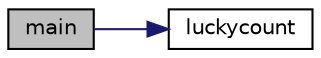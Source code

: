 digraph "main"
{
 // LATEX_PDF_SIZE
  edge [fontname="Helvetica",fontsize="10",labelfontname="Helvetica",labelfontsize="10"];
  node [fontname="Helvetica",fontsize="10",shape=record];
  rankdir="LR";
  Node1 [label="main",height=0.2,width=0.4,color="black", fillcolor="grey75", style="filled", fontcolor="black",tooltip="Це звичайний int main, у якому вказуюється шестизначне число, а друге шестизначне число генерується г..."];
  Node1 -> Node2 [color="midnightblue",fontsize="10",style="solid",fontname="Helvetica"];
  Node2 [label="luckycount",height=0.2,width=0.4,color="black", fillcolor="white", style="filled",URL="$main5_83_8c.html#aa01d81924a4fe1b89110d2425718dd79",tooltip="Ця функція вираховує кількість щасливих білетів, та визначає чи належить заданий білет до щасливих,..."];
}
